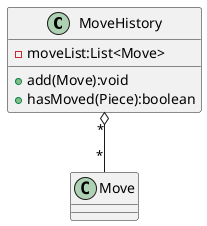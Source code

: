 @startuml
class MoveHistory{
-moveList:List<Move>
+add(Move):void
+hasMoved(Piece):boolean
}

MoveHistory "*" o-- "*" Move
@enduml